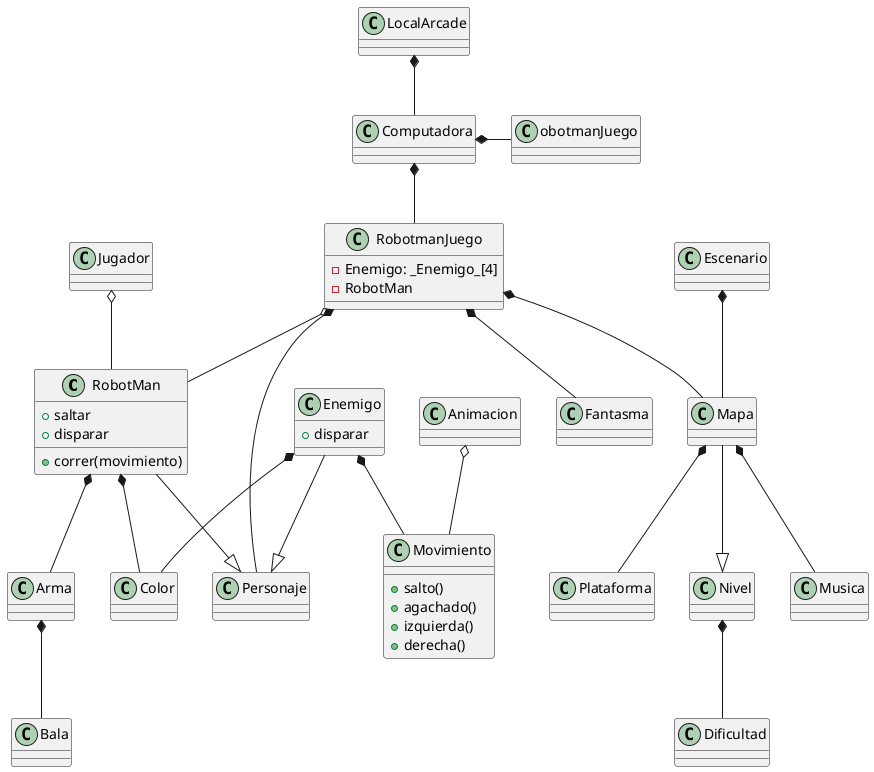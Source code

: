 @startuml Robot-man
class RobotMan
{
+saltar
+correr(movimiento)
+disparar
}
class Enemigo
{
+disparar
}
class Plataforma
class LocalArcade
class RobotmanJuego
{
    -Enemigo: _Enemigo_[4]
    -RobotMan
}
class Personaje
class Escenario
class Mapa
class Color
class Bala
class Arma
class Dificultad
class Animacion
class Movimiento
{
+salto()
+agachado()
+izquierda()
+derecha()
}
class Jugador 
class Nivel
class Musica
class Computadora

Computadora *--RobotmanJuego
RobotmanJuego *--Mapa
Mapa --|> Nivel
Mapa *-- Plataforma
Mapa *-- Musica
RobotmanJuego *-- Personaje
RobotMan --|> Personaje
RobotMan *-- Color
Enemigo --|> Personaje
Enemigo *-- Color
RobotmanJuego *-- Fantasma
LocalArcade *-- Computadora
Computadora *-- RobotmanJuego
Enemigo *-- Movimiento
Jugador o-- RobotMan
Nivel *-- Dificultad
Animacion o-- Movimiento
Escenario *-- Mapa
Arma *-- Bala
RobotMan *-- Arma
RobotmanJuego o-- RobotMan

@enduml